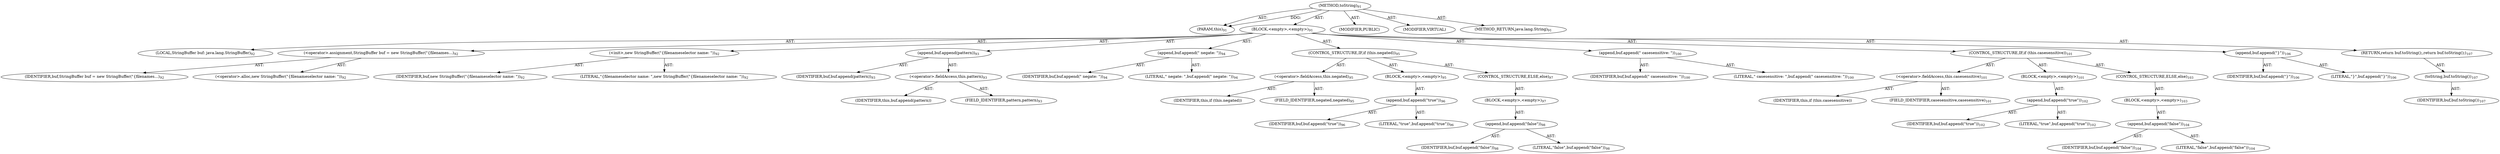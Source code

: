 digraph "toString" {  
"111669149697" [label = <(METHOD,toString)<SUB>91</SUB>> ]
"115964116999" [label = <(PARAM,this)<SUB>91</SUB>> ]
"25769803777" [label = <(BLOCK,&lt;empty&gt;,&lt;empty&gt;)<SUB>91</SUB>> ]
"94489280512" [label = <(LOCAL,StringBuffer buf: java.lang.StringBuffer)<SUB>92</SUB>> ]
"30064771078" [label = <(&lt;operator&gt;.assignment,StringBuffer buf = new StringBuffer(&quot;{filenames...)<SUB>92</SUB>> ]
"68719476748" [label = <(IDENTIFIER,buf,StringBuffer buf = new StringBuffer(&quot;{filenames...)<SUB>92</SUB>> ]
"30064771079" [label = <(&lt;operator&gt;.alloc,new StringBuffer(&quot;{filenameselector name: &quot;))<SUB>92</SUB>> ]
"30064771080" [label = <(&lt;init&gt;,new StringBuffer(&quot;{filenameselector name: &quot;))<SUB>92</SUB>> ]
"68719476749" [label = <(IDENTIFIER,buf,new StringBuffer(&quot;{filenameselector name: &quot;))<SUB>92</SUB>> ]
"90194313219" [label = <(LITERAL,&quot;{filenameselector name: &quot;,new StringBuffer(&quot;{filenameselector name: &quot;))<SUB>92</SUB>> ]
"30064771081" [label = <(append,buf.append(pattern))<SUB>93</SUB>> ]
"68719476750" [label = <(IDENTIFIER,buf,buf.append(pattern))<SUB>93</SUB>> ]
"30064771082" [label = <(&lt;operator&gt;.fieldAccess,this.pattern)<SUB>93</SUB>> ]
"68719476751" [label = <(IDENTIFIER,this,buf.append(pattern))> ]
"55834574851" [label = <(FIELD_IDENTIFIER,pattern,pattern)<SUB>93</SUB>> ]
"30064771083" [label = <(append,buf.append(&quot; negate: &quot;))<SUB>94</SUB>> ]
"68719476752" [label = <(IDENTIFIER,buf,buf.append(&quot; negate: &quot;))<SUB>94</SUB>> ]
"90194313220" [label = <(LITERAL,&quot; negate: &quot;,buf.append(&quot; negate: &quot;))<SUB>94</SUB>> ]
"47244640256" [label = <(CONTROL_STRUCTURE,IF,if (this.negated))<SUB>95</SUB>> ]
"30064771084" [label = <(&lt;operator&gt;.fieldAccess,this.negated)<SUB>95</SUB>> ]
"68719476753" [label = <(IDENTIFIER,this,if (this.negated))> ]
"55834574852" [label = <(FIELD_IDENTIFIER,negated,negated)<SUB>95</SUB>> ]
"25769803778" [label = <(BLOCK,&lt;empty&gt;,&lt;empty&gt;)<SUB>95</SUB>> ]
"30064771085" [label = <(append,buf.append(&quot;true&quot;))<SUB>96</SUB>> ]
"68719476754" [label = <(IDENTIFIER,buf,buf.append(&quot;true&quot;))<SUB>96</SUB>> ]
"90194313221" [label = <(LITERAL,&quot;true&quot;,buf.append(&quot;true&quot;))<SUB>96</SUB>> ]
"47244640257" [label = <(CONTROL_STRUCTURE,ELSE,else)<SUB>97</SUB>> ]
"25769803779" [label = <(BLOCK,&lt;empty&gt;,&lt;empty&gt;)<SUB>97</SUB>> ]
"30064771086" [label = <(append,buf.append(&quot;false&quot;))<SUB>98</SUB>> ]
"68719476755" [label = <(IDENTIFIER,buf,buf.append(&quot;false&quot;))<SUB>98</SUB>> ]
"90194313222" [label = <(LITERAL,&quot;false&quot;,buf.append(&quot;false&quot;))<SUB>98</SUB>> ]
"30064771087" [label = <(append,buf.append(&quot; casesensitive: &quot;))<SUB>100</SUB>> ]
"68719476756" [label = <(IDENTIFIER,buf,buf.append(&quot; casesensitive: &quot;))<SUB>100</SUB>> ]
"90194313223" [label = <(LITERAL,&quot; casesensitive: &quot;,buf.append(&quot; casesensitive: &quot;))<SUB>100</SUB>> ]
"47244640258" [label = <(CONTROL_STRUCTURE,IF,if (this.casesensitive))<SUB>101</SUB>> ]
"30064771088" [label = <(&lt;operator&gt;.fieldAccess,this.casesensitive)<SUB>101</SUB>> ]
"68719476757" [label = <(IDENTIFIER,this,if (this.casesensitive))> ]
"55834574853" [label = <(FIELD_IDENTIFIER,casesensitive,casesensitive)<SUB>101</SUB>> ]
"25769803780" [label = <(BLOCK,&lt;empty&gt;,&lt;empty&gt;)<SUB>101</SUB>> ]
"30064771089" [label = <(append,buf.append(&quot;true&quot;))<SUB>102</SUB>> ]
"68719476758" [label = <(IDENTIFIER,buf,buf.append(&quot;true&quot;))<SUB>102</SUB>> ]
"90194313224" [label = <(LITERAL,&quot;true&quot;,buf.append(&quot;true&quot;))<SUB>102</SUB>> ]
"47244640259" [label = <(CONTROL_STRUCTURE,ELSE,else)<SUB>103</SUB>> ]
"25769803781" [label = <(BLOCK,&lt;empty&gt;,&lt;empty&gt;)<SUB>103</SUB>> ]
"30064771090" [label = <(append,buf.append(&quot;false&quot;))<SUB>104</SUB>> ]
"68719476759" [label = <(IDENTIFIER,buf,buf.append(&quot;false&quot;))<SUB>104</SUB>> ]
"90194313225" [label = <(LITERAL,&quot;false&quot;,buf.append(&quot;false&quot;))<SUB>104</SUB>> ]
"30064771091" [label = <(append,buf.append(&quot;}&quot;))<SUB>106</SUB>> ]
"68719476760" [label = <(IDENTIFIER,buf,buf.append(&quot;}&quot;))<SUB>106</SUB>> ]
"90194313226" [label = <(LITERAL,&quot;}&quot;,buf.append(&quot;}&quot;))<SUB>106</SUB>> ]
"146028888064" [label = <(RETURN,return buf.toString();,return buf.toString();)<SUB>107</SUB>> ]
"30064771092" [label = <(toString,buf.toString())<SUB>107</SUB>> ]
"68719476761" [label = <(IDENTIFIER,buf,buf.toString())<SUB>107</SUB>> ]
"133143986187" [label = <(MODIFIER,PUBLIC)> ]
"133143986188" [label = <(MODIFIER,VIRTUAL)> ]
"128849018881" [label = <(METHOD_RETURN,java.lang.String)<SUB>91</SUB>> ]
  "111669149697" -> "115964116999"  [ label = "AST: "] 
  "111669149697" -> "25769803777"  [ label = "AST: "] 
  "111669149697" -> "133143986187"  [ label = "AST: "] 
  "111669149697" -> "133143986188"  [ label = "AST: "] 
  "111669149697" -> "128849018881"  [ label = "AST: "] 
  "25769803777" -> "94489280512"  [ label = "AST: "] 
  "25769803777" -> "30064771078"  [ label = "AST: "] 
  "25769803777" -> "30064771080"  [ label = "AST: "] 
  "25769803777" -> "30064771081"  [ label = "AST: "] 
  "25769803777" -> "30064771083"  [ label = "AST: "] 
  "25769803777" -> "47244640256"  [ label = "AST: "] 
  "25769803777" -> "30064771087"  [ label = "AST: "] 
  "25769803777" -> "47244640258"  [ label = "AST: "] 
  "25769803777" -> "30064771091"  [ label = "AST: "] 
  "25769803777" -> "146028888064"  [ label = "AST: "] 
  "30064771078" -> "68719476748"  [ label = "AST: "] 
  "30064771078" -> "30064771079"  [ label = "AST: "] 
  "30064771080" -> "68719476749"  [ label = "AST: "] 
  "30064771080" -> "90194313219"  [ label = "AST: "] 
  "30064771081" -> "68719476750"  [ label = "AST: "] 
  "30064771081" -> "30064771082"  [ label = "AST: "] 
  "30064771082" -> "68719476751"  [ label = "AST: "] 
  "30064771082" -> "55834574851"  [ label = "AST: "] 
  "30064771083" -> "68719476752"  [ label = "AST: "] 
  "30064771083" -> "90194313220"  [ label = "AST: "] 
  "47244640256" -> "30064771084"  [ label = "AST: "] 
  "47244640256" -> "25769803778"  [ label = "AST: "] 
  "47244640256" -> "47244640257"  [ label = "AST: "] 
  "30064771084" -> "68719476753"  [ label = "AST: "] 
  "30064771084" -> "55834574852"  [ label = "AST: "] 
  "25769803778" -> "30064771085"  [ label = "AST: "] 
  "30064771085" -> "68719476754"  [ label = "AST: "] 
  "30064771085" -> "90194313221"  [ label = "AST: "] 
  "47244640257" -> "25769803779"  [ label = "AST: "] 
  "25769803779" -> "30064771086"  [ label = "AST: "] 
  "30064771086" -> "68719476755"  [ label = "AST: "] 
  "30064771086" -> "90194313222"  [ label = "AST: "] 
  "30064771087" -> "68719476756"  [ label = "AST: "] 
  "30064771087" -> "90194313223"  [ label = "AST: "] 
  "47244640258" -> "30064771088"  [ label = "AST: "] 
  "47244640258" -> "25769803780"  [ label = "AST: "] 
  "47244640258" -> "47244640259"  [ label = "AST: "] 
  "30064771088" -> "68719476757"  [ label = "AST: "] 
  "30064771088" -> "55834574853"  [ label = "AST: "] 
  "25769803780" -> "30064771089"  [ label = "AST: "] 
  "30064771089" -> "68719476758"  [ label = "AST: "] 
  "30064771089" -> "90194313224"  [ label = "AST: "] 
  "47244640259" -> "25769803781"  [ label = "AST: "] 
  "25769803781" -> "30064771090"  [ label = "AST: "] 
  "30064771090" -> "68719476759"  [ label = "AST: "] 
  "30064771090" -> "90194313225"  [ label = "AST: "] 
  "30064771091" -> "68719476760"  [ label = "AST: "] 
  "30064771091" -> "90194313226"  [ label = "AST: "] 
  "146028888064" -> "30064771092"  [ label = "AST: "] 
  "30064771092" -> "68719476761"  [ label = "AST: "] 
  "111669149697" -> "115964116999"  [ label = "DDG: "] 
}
